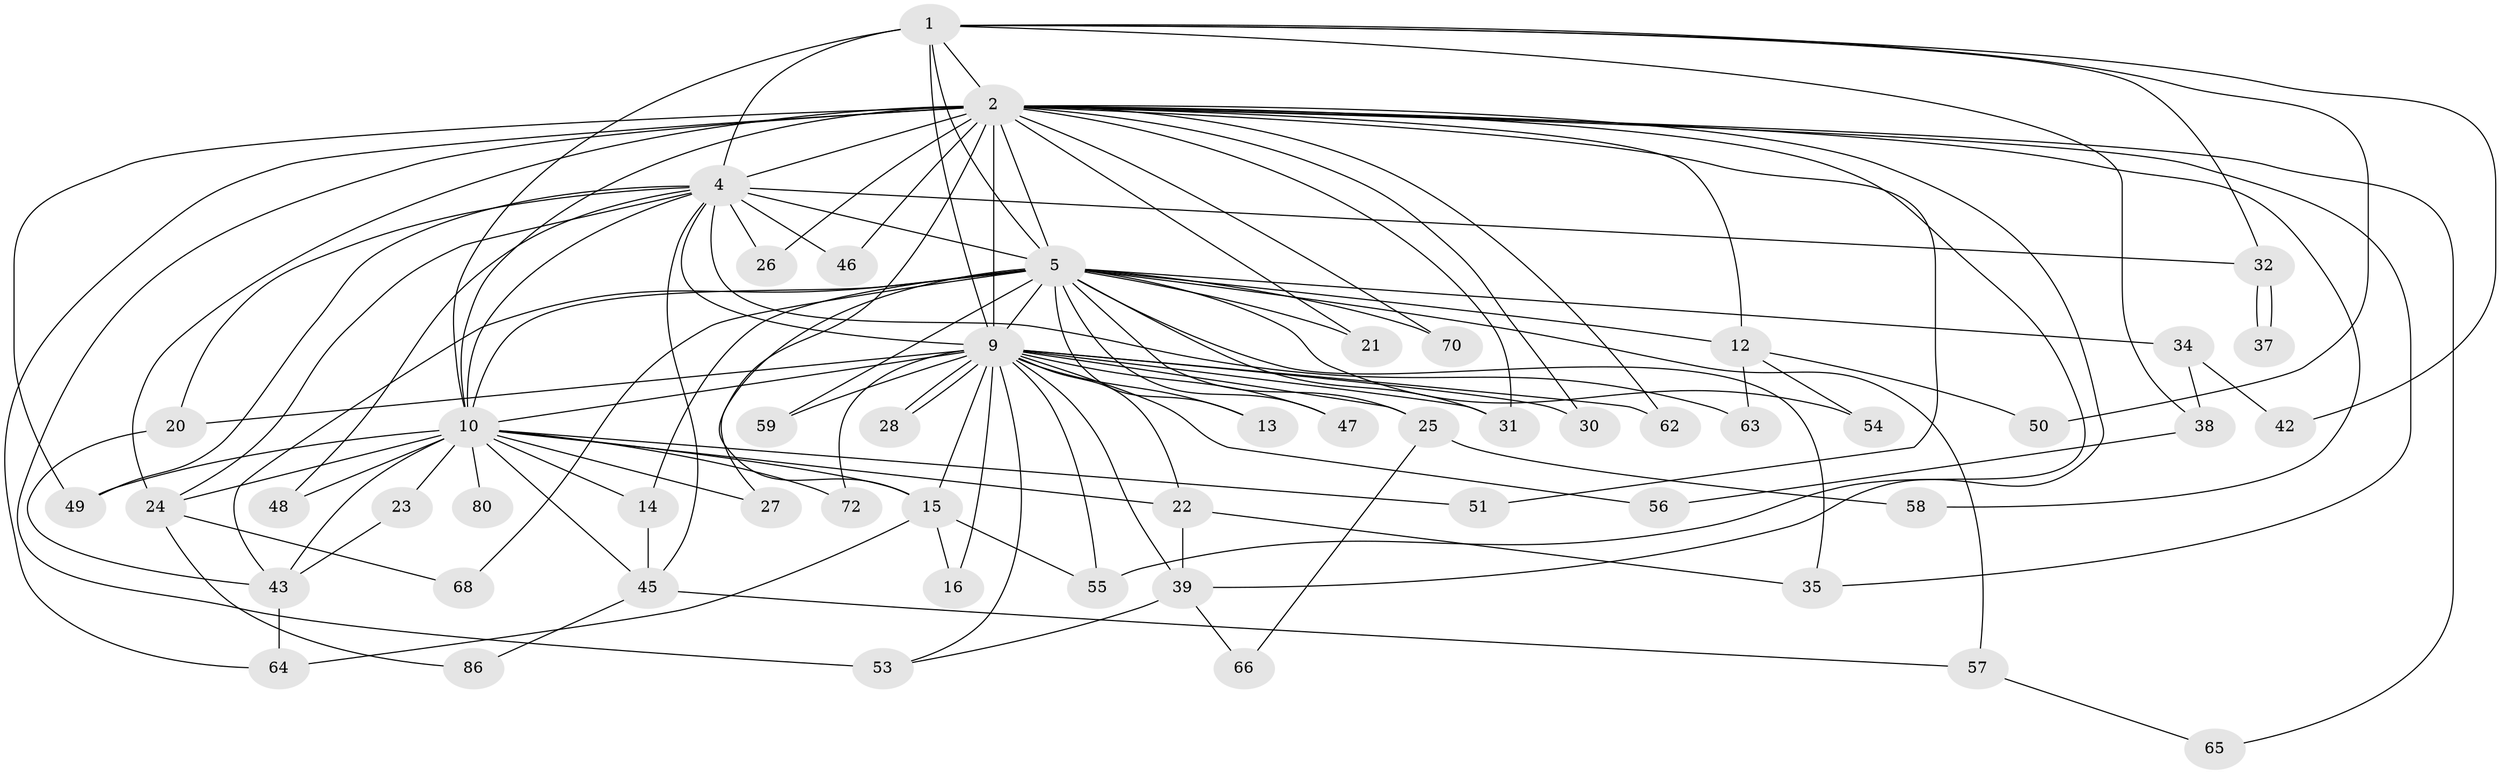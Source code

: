 // original degree distribution, {14: 0.01098901098901099, 15: 0.02197802197802198, 16: 0.01098901098901099, 21: 0.01098901098901099, 10: 0.01098901098901099, 25: 0.02197802197802198, 31: 0.01098901098901099, 20: 0.01098901098901099, 2: 0.5494505494505495, 6: 0.04395604395604396, 4: 0.0989010989010989, 3: 0.15384615384615385, 5: 0.04395604395604396}
// Generated by graph-tools (version 1.1) at 2025/17/03/04/25 18:17:19]
// undirected, 54 vertices, 120 edges
graph export_dot {
graph [start="1"]
  node [color=gray90,style=filled];
  1;
  2 [super="+3"];
  4 [super="+29+18+11+90"];
  5 [super="+6+60"];
  9;
  10 [super="+44+52+69+73+17+33+41"];
  12;
  13;
  14;
  15;
  16;
  20;
  21;
  22 [super="+61"];
  23;
  24;
  25;
  26 [super="+89"];
  27;
  28;
  30;
  31 [super="+71"];
  32;
  34;
  35;
  37;
  38;
  39 [super="+40"];
  42;
  43;
  45;
  46;
  47;
  48;
  49;
  50;
  51;
  53 [super="+82"];
  54;
  55;
  56;
  57;
  58;
  59;
  62;
  63;
  64 [super="+75"];
  65;
  66;
  68;
  70;
  72;
  80;
  86;
  1 -- 2 [weight=3];
  1 -- 4;
  1 -- 5 [weight=3];
  1 -- 9;
  1 -- 10 [weight=2];
  1 -- 32;
  1 -- 38;
  1 -- 42;
  1 -- 50;
  2 -- 4 [weight=6];
  2 -- 5 [weight=10];
  2 -- 9 [weight=4];
  2 -- 10 [weight=5];
  2 -- 15;
  2 -- 21;
  2 -- 51;
  2 -- 53 [weight=2];
  2 -- 65;
  2 -- 70;
  2 -- 12;
  2 -- 24;
  2 -- 26;
  2 -- 30;
  2 -- 31;
  2 -- 35;
  2 -- 39;
  2 -- 46;
  2 -- 49;
  2 -- 55;
  2 -- 58;
  2 -- 62;
  2 -- 64;
  4 -- 5 [weight=4];
  4 -- 9 [weight=3];
  4 -- 10;
  4 -- 20;
  4 -- 24;
  4 -- 26 [weight=2];
  4 -- 45;
  4 -- 46;
  4 -- 63;
  4 -- 32;
  4 -- 49;
  4 -- 48;
  5 -- 9 [weight=3];
  5 -- 10 [weight=4];
  5 -- 68;
  5 -- 70;
  5 -- 12 [weight=2];
  5 -- 13;
  5 -- 14 [weight=2];
  5 -- 21;
  5 -- 25;
  5 -- 27;
  5 -- 31;
  5 -- 34;
  5 -- 35;
  5 -- 43;
  5 -- 47;
  5 -- 54;
  5 -- 57;
  5 -- 59;
  9 -- 10;
  9 -- 13;
  9 -- 15;
  9 -- 16;
  9 -- 20;
  9 -- 22;
  9 -- 25;
  9 -- 28;
  9 -- 28;
  9 -- 30;
  9 -- 31 [weight=2];
  9 -- 39;
  9 -- 47;
  9 -- 55;
  9 -- 56;
  9 -- 59;
  9 -- 62;
  9 -- 72;
  9 -- 53;
  10 -- 14;
  10 -- 23 [weight=3];
  10 -- 27;
  10 -- 51;
  10 -- 48;
  10 -- 80 [weight=2];
  10 -- 72;
  10 -- 43;
  10 -- 49;
  10 -- 22;
  10 -- 15;
  10 -- 24;
  10 -- 45;
  12 -- 50;
  12 -- 54;
  12 -- 63;
  14 -- 45;
  15 -- 16;
  15 -- 55;
  15 -- 64;
  20 -- 43;
  22 -- 39;
  22 -- 35;
  23 -- 43;
  24 -- 68;
  24 -- 86;
  25 -- 58;
  25 -- 66;
  32 -- 37;
  32 -- 37;
  34 -- 38;
  34 -- 42;
  38 -- 56;
  39 -- 66;
  39 -- 53;
  43 -- 64;
  45 -- 57;
  45 -- 86;
  57 -- 65;
}
